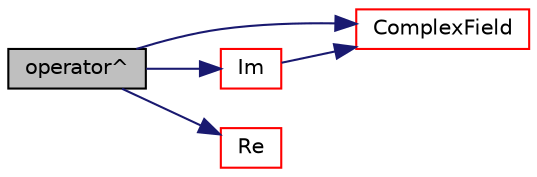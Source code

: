 digraph "operator^"
{
  bgcolor="transparent";
  edge [fontname="Helvetica",fontsize="10",labelfontname="Helvetica",labelfontsize="10"];
  node [fontname="Helvetica",fontsize="10",shape=record];
  rankdir="LR";
  Node1 [label="operator^",height=0.2,width=0.4,color="black", fillcolor="grey75", style="filled", fontcolor="black"];
  Node1 -> Node2 [color="midnightblue",fontsize="10",style="solid",fontname="Helvetica"];
  Node2 [label="ComplexField",height=0.2,width=0.4,color="red",URL="$a10979.html#a999ab335be8c8dc617a16ed7e9c5b2f3"];
  Node1 -> Node3 [color="midnightblue",fontsize="10",style="solid",fontname="Helvetica"];
  Node3 [label="Im",height=0.2,width=0.4,color="red",URL="$a10979.html#a2aa28e1d6a7dc902f1c5ab7138866d73"];
  Node3 -> Node2 [color="midnightblue",fontsize="10",style="solid",fontname="Helvetica"];
  Node1 -> Node4 [color="midnightblue",fontsize="10",style="solid",fontname="Helvetica"];
  Node4 [label="Re",height=0.2,width=0.4,color="red",URL="$a10979.html#affa366970bcbe0f7ccf7c85557a3e12b"];
}
